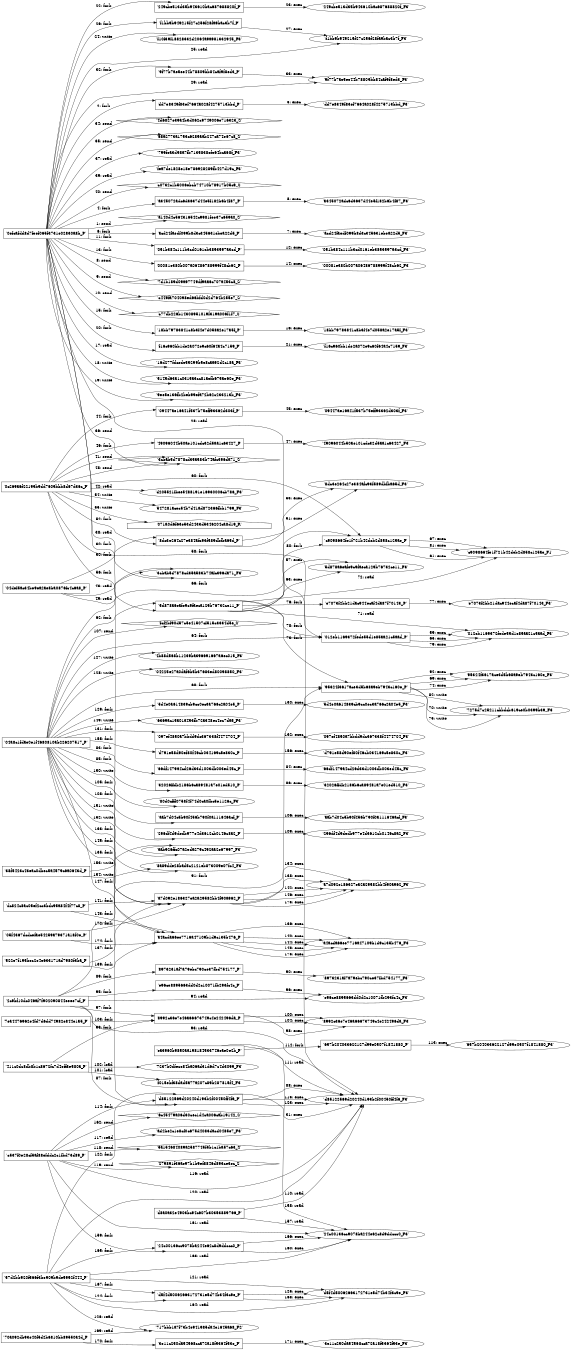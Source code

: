 digraph "D:\Learning\Paper\apt\基于CTI的攻击预警\Dataset\攻击图\ASGfromALLCTI\Operation “Armor Piercer” Targeted attacks in the Indian subcontinent using commercial RATs.dot" {
rankdir="LR"
size="9"
fixedsize="false"
splines="true"
nodesep=0.3
ranksep=0
fontsize=10
overlap="scalexy"
engine= "neato"
	"'a140d4c564316542c9981fee37c659a0_S'" [node_type=Socket shape=diamond]
	"'0efcafdd8d7feef065f3731e02830a8b_P'" [node_type=Process shape=box]
	"'0efcafdd8d7feef065f3731e02830a8b_P'" -> "'a140d4c564316542c9981fee37c659a0_S'" [label="1: send"]
	"'0efcafdd8d7feef065f3731e02830a8b_P'" [node_type=Process shape=box]
	"'dd7e8349f83ef7664a028f4275713bbd_P'" [node_type=Process shape=box]
	"'0efcafdd8d7feef065f3731e02830a8b_P'" -> "'dd7e8349f83ef7664a028f4275713bbd_P'" [label="2: fork"]
	"'dd7e8349f83ef7664a028f4275713bbd_P'" [node_type=Process shape=box]
	"'dd7e8349f83ef7664a028f4275713bbd_F3'" [node_type=File shape=ellipse]
	"'dd7e8349f83ef7664a028f4275713bbd_P'" -> "'dd7e8349f83ef7664a028f4275713bbd_F3'" [label="3: exec"]
	"'0efcafdd8d7feef065f3731e02830a8b_P'" [node_type=Process shape=box]
	"'a345072adc6d3637d44e5f182b6b4f87_P'" [node_type=Process shape=box]
	"'0efcafdd8d7feef065f3731e02830a8b_P'" -> "'a345072adc6d3637d44e5f182b6b4f87_P'" [label="4: fork"]
	"'a345072adc6d3637d44e5f182b6b4f87_P'" [node_type=Process shape=box]
	"'a345072adc6d3637d44e5f182b6b4f87_F3'" [node_type=File shape=ellipse]
	"'a345072adc6d3637d44e5f182b6b4f87_P'" -> "'a345072adc6d3637d44e5f182b6b4f87_F3'" [label="5: exec"]
	"'0efcafdd8d7feef065f3731e02830a8b_P'" [node_type=Process shape=box]
	"'acd24faedf099b8d3c345631ebea22d5_P'" [node_type=Process shape=box]
	"'0efcafdd8d7feef065f3731e02830a8b_P'" -> "'acd24faedf099b8d3c345631ebea22d5_P'" [label="6: fork"]
	"'acd24faedf099b8d3c345631ebea22d5_P'" [node_type=Process shape=box]
	"'acd24faedf099b8d3c345631ebea22d5_F3'" [node_type=File shape=ellipse]
	"'acd24faedf099b8d3c345631ebea22d5_P'" -> "'acd24faedf099b8d3c345631ebea22d5_F3'" [label="7: exec"]
	"'7d1b189d09a97749df9aa6c707a453c8_S'" [node_type=Socket shape=diamond]
	"'0efcafdd8d7feef065f3731e02830a8b_P'" [node_type=Process shape=box]
	"'0efcafdd8d7feef065f3731e02830a8b_P'" -> "'7d1b189d09a97749df9aa6c707a453c8_S'" [label="8: send"]
	"'c449fa704098ed66bfd0d2d764b255e7_S'" [node_type=Socket shape=diamond]
	"'0efcafdd8d7feef065f3731e02830a8b_P'" [node_type=Process shape=box]
	"'0efcafdd8d7feef065f3731e02830a8b_P'" -> "'c449fa704098ed66bfd0d2d764b255e7_S'" [label="9: send"]
	"'c77db226b14308951019f319a006f1f7_S'" [node_type=Socket shape=diamond]
	"'0efcafdd8d7feef065f3731e02830a8b_P'" [node_type=Process shape=box]
	"'0efcafdd8d7feef065f3731e02830a8b_P'" -> "'c77db226b14308951019f319a006f1f7_S'" [label="10: send"]
	"'0efcafdd8d7feef065f3731e02830a8b_P'" [node_type=Process shape=box]
	"'051b384c111b3cd0161eb3853597a3cd_P'" [node_type=Process shape=box]
	"'0efcafdd8d7feef065f3731e02830a8b_P'" -> "'051b384c111b3cd0161eb3853597a3cd_P'" [label="11: fork"]
	"'051b384c111b3cd0161eb3853597a3cd_P'" [node_type=Process shape=box]
	"'051b384c111b3cd0161eb3853597a3cd_F3'" [node_type=File shape=ellipse]
	"'051b384c111b3cd0161eb3853597a3cd_P'" -> "'051b384c111b3cd0161eb3853597a3cd_F3'" [label="12: exec"]
	"'0efcafdd8d7feef065f3731e02830a8b_P'" [node_type=Process shape=box]
	"'00081e380b007a06486788999f48cb62_P'" [node_type=Process shape=box]
	"'0efcafdd8d7feef065f3731e02830a8b_P'" -> "'00081e380b007a06486788999f48cb62_P'" [label="13: fork"]
	"'00081e380b007a06486788999f48cb62_P'" [node_type=Process shape=box]
	"'00081e380b007a06486788999f48cb62_F3'" [node_type=File shape=ellipse]
	"'00081e380b007a06486788999f48cb62_P'" -> "'00081e380b007a06486788999f48cb62_F3'" [label="14: exec"]
	"'0efcafdd8d7feef065f3731e02830a8b_P'" [node_type=Process shape=box]
	"'18bb79783841c8b3f4e7d058a2e17a5f_P'" [node_type=Process shape=box]
	"'0efcafdd8d7feef065f3731e02830a8b_P'" -> "'18bb79783841c8b3f4e7d058a2e17a5f_P'" [label="15: fork"]
	"'18bb79783841c8b3f4e7d058a2e17a5f_P'" [node_type=Process shape=box]
	"'18bb79783841c8b3f4e7d058a2e17a5f_F3'" [node_type=File shape=ellipse]
	"'18bb79783841c8b3f4e7d058a2e17a5f_P'" -> "'18bb79783841c8b3f4e7d058a2e17a5f_F3'" [label="16: exec"]
	"'16d277fdcede55299b5e8caa92d2c18a_F3'" [node_type=file shape=ellipse]
	"'0efcafdd8d7feef065f3731e02830a8b_P'" [node_type=Process shape=box]
	"'0efcafdd8d7feef065f3731e02830a8b_P'" -> "'16d277fdcede55299b5e8caa92d2c18a_F3'" [label="17: read"]
	"'5145d63a1c0315a3cc81aefb675ae60e_F3'" [node_type=file shape=ellipse]
	"'0efcafdd8d7feef065f3731e02830a8b_P'" [node_type=Process shape=box]
	"'0efcafdd8d7feef065f3731e02830a8b_P'" -> "'5145d63a1c0315a3cc81aefb675ae60e_F3'" [label="18: write"]
	"'9ee5e136fb2beb99efa72b62c233213b_F3'" [node_type=file shape=ellipse]
	"'0efcafdd8d7feef065f3731e02830a8b_P'" [node_type=Process shape=box]
	"'0efcafdd8d7feef065f3731e02830a8b_P'" -> "'9ee5e136fb2beb99efa72b62c233213b_F3'" [label="19: write"]
	"'0efcafdd8d7feef065f3731e02830a8b_P'" [node_type=Process shape=box]
	"'f16c960bb1de2a072e9c60f64a4c7159_P'" [node_type=Process shape=box]
	"'0efcafdd8d7feef065f3731e02830a8b_P'" -> "'f16c960bb1de2a072e9c60f64a4c7159_P'" [label="20: fork"]
	"'f16c960bb1de2a072e9c60f64a4c7159_P'" [node_type=Process shape=box]
	"'f16c960bb1de2a072e9c60f64a4c7159_F3'" [node_type=File shape=ellipse]
	"'f16c960bb1de2a072e9c60f64a4c7159_P'" -> "'f16c960bb1de2a072e9c60f64a4c7159_F3'" [label="21: exec"]
	"'0efcafdd8d7feef065f3731e02830a8b_P'" [node_type=Process shape=box]
	"'249cbe513d35b943610bac687688820f_P'" [node_type=Process shape=box]
	"'0efcafdd8d7feef065f3731e02830a8b_P'" -> "'249cbe513d35b943610bac687688820f_P'" [label="22: fork"]
	"'249cbe513d35b943610bac687688820f_P'" [node_type=Process shape=box]
	"'249cbe513d35b943610bac687688820f_F3'" [node_type=File shape=ellipse]
	"'249cbe513d35b943610bac687688820f_P'" -> "'249cbe513d35b943610bac687688820f_F3'" [label="23: exec"]
	"'f10f39f18828332d2064a9a981332945_F3'" [node_type=file shape=ellipse]
	"'0efcafdd8d7feef065f3731e02830a8b_P'" [node_type=Process shape=box]
	"'0efcafdd8d7feef065f3731e02830a8b_P'" -> "'f10f39f18828332d2064a9a981332945_F3'" [label="24: write"]
	"'f1bb9b949215f27c256f28fa9bac3b7f_F3'" [node_type=file shape=ellipse]
	"'0efcafdd8d7feef065f3731e02830a8b_P'" [node_type=Process shape=box]
	"'0efcafdd8d7feef065f3731e02830a8b_P'" -> "'f1bb9b949215f27c256f28fa9bac3b7f_F3'" [label="25: read"]
	"'0efcafdd8d7feef065f3731e02830a8b_P'" [node_type=Process shape=box]
	"'f1bb9b949215f27c256f28fa9bac3b7f_P'" [node_type=Process shape=box]
	"'0efcafdd8d7feef065f3731e02830a8b_P'" -> "'f1bb9b949215f27c256f28fa9bac3b7f_P'" [label="26: fork"]
	"'f1bb9b949215f27c256f28fa9bac3b7f_P'" [node_type=Process shape=box]
	"'f1bb9b949215f27c256f28fa9bac3b7f_F3'" [node_type=File shape=ellipse]
	"'f1bb9b949215f27c256f28fa9bac3b7f_P'" -> "'f1bb9b949215f27c256f28fa9bac3b7f_F3'" [label="27: exec"]
	"'d85122569d20240d193b2f00450ff4f6_F3'" [node_type=file shape=ellipse]
	"'0efcafdd8d7feef065f3731e02830a8b_P'" [node_type=Process shape=box]
	"'0efcafdd8d7feef065f3731e02830a8b_P'" -> "'d85122569d20240d193b2f00450ff4f6_F3'" [label="28: read"]
	"'9f77b7ae5ee44b78809bb84caf9f8ed3_F3'" [node_type=file shape=ellipse]
	"'0efcafdd8d7feef065f3731e02830a8b_P'" [node_type=Process shape=box]
	"'0efcafdd8d7feef065f3731e02830a8b_P'" -> "'9f77b7ae5ee44b78809bb84caf9f8ed3_F3'" [label="29: read"]
	"'0efcafdd8d7feef065f3731e02830a8b_P'" [node_type=Process shape=box]
	"'d85122569d20240d193b2f00450ff4f6_P'" [node_type=Process shape=box]
	"'0efcafdd8d7feef065f3731e02830a8b_P'" -> "'d85122569d20240d193b2f00450ff4f6_P'" [label="30: fork"]
	"'d85122569d20240d193b2f00450ff4f6_P'" [node_type=Process shape=box]
	"'d85122569d20240d193b2f00450ff4f6_F3'" [node_type=File shape=ellipse]
	"'d85122569d20240d193b2f00450ff4f6_P'" -> "'d85122569d20240d193b2f00450ff4f6_F3'" [label="31: exec"]
	"'0efcafdd8d7feef065f3731e02830a8b_P'" [node_type=Process shape=box]
	"'9f77b7ae5ee44b78809bb84caf9f8ed3_P'" [node_type=Process shape=box]
	"'0efcafdd8d7feef065f3731e02830a8b_P'" -> "'9f77b7ae5ee44b78809bb84caf9f8ed3_P'" [label="32: fork"]
	"'9f77b7ae5ee44b78809bb84caf9f8ed3_P'" [node_type=Process shape=box]
	"'9f77b7ae5ee44b78809bb84caf9f8ed3_F3'" [node_type=File shape=ellipse]
	"'9f77b7ae5ee44b78809bb84caf9f8ed3_P'" -> "'9f77b7ae5ee44b78809bb84caf9f8ed3_F3'" [label="33: exec"]
	"'4d6827e39a4b3d062c9749006e716323_S'" [node_type=Socket shape=diamond]
	"'0efcafdd8d7feef065f3731e02830a8b_P'" [node_type=Process shape=box]
	"'0efcafdd8d7feef065f3731e02830a8b_P'" -> "'4d6827e39a4b3d062c9749006e716323_S'" [label="34: send"]
	"'68a2773a1753c6285aab247ca74e67c8_S'" [node_type=Socket shape=diamond]
	"'0efcafdd8d7feef065f3731e02830a8b_P'" [node_type=Process shape=box]
	"'0efcafdd8d7feef065f3731e02830a8b_P'" -> "'68a2773a1753c6285aab247ca74e67c8_S'" [label="35: send"]
	"'3cbab5d7878cd35a583b74afc396da71_S'" [node_type=Socket shape=diamond]
	"'0efcafdd8d7feef065f3731e02830a8b_P'" [node_type=Process shape=box]
	"'0efcafdd8d7feef065f3731e02830a8b_P'" -> "'3cbab5d7878cd35a583b74afc396da71_S'" [label="36: send"]
	"'799fea3d98a7fb7135838efe64bca68f_F3'" [node_type=file shape=ellipse]
	"'0efcafdd8d7feef065f3731e02830a8b_P'" [node_type=Process shape=box]
	"'0efcafdd8d7feef065f3731e02830a8b_P'" -> "'799fea3d98a7fb7135838efe64bca68f_F3'" [label="37: read"]
	"'3cbab5d7878cd35a583b74afc396da71_F3'" [node_type=file shape=ellipse]
	"'0efcafdd8d7feef065f3731e02830a8b_P'" [node_type=Process shape=box]
	"'0efcafdd8d7feef065f3731e02830a8b_P'" -> "'3cbab5d7878cd35a583b74afc396da71_F3'" [label="38: read"]
	"'fea7de1828e18e786928289fb427d19c_F3'" [node_type=file shape=ellipse]
	"'0efcafdd8d7feef065f3731e02830a8b_P'" [node_type=Process shape=box]
	"'0efcafdd8d7feef065f3731e02830a8b_P'" -> "'fea7de1828e18e786928289fb427d19c_F3'" [label="39: read"]
	"'c0732c1b5006ebcb74710b78917b05c9_S'" [node_type=Socket shape=diamond]
	"'0efcafdd8d7feef065f3731e02830a8b_P'" [node_type=Process shape=box]
	"'0efcafdd8d7feef065f3731e02830a8b_P'" -> "'c0732c1b5006ebcb74710b78917b05c9_S'" [label="40: send"]
	"'3cbab5d7878cd35a583b74afc396da71_S'" [node_type=Socket shape=diamond]
	"'0c269a6f22199b9dd7609bbb8d67d36c_P'" [node_type=Process shape=box]
	"'0c269a6f22199b9dd7609bbb8d67d36c_P'" -> "'3cbab5d7878cd35a583b74afc396da71_S'" [label="41: send"]
	"'d205521fbee5488191e16930006cb786_F3'" [node_type=file shape=ellipse]
	"'0c269a6f22199b9dd7609bbb8d67d36c_P'" [node_type=Process shape=box]
	"'0c269a6f22199b9dd7609bbb8d67d36c_P'" -> "'d205521fbee5488191e16930006cb786_F3'" [label="42: read"]
	"'3cbab5d7878cd35a583b74afc396da71_F3'" [node_type=file shape=ellipse]
	"'04def5ac34be9ea2ae8ba0876fc4c6a8_P'" [node_type=Process shape=box]
	"'04def5ac34be9ea2ae8ba0876fc4c6a8_P'" -> "'3cbab5d7878cd35a583b74afc396da71_F3'" [label="43: read"]
	"'0c269a6f22199b9dd7609bbb8d67d36c_P'" [node_type=Process shape=box]
	"'09447ae16a41f537b75eff93362d303f_P'" [node_type=Process shape=box]
	"'0c269a6f22199b9dd7609bbb8d67d36c_P'" -> "'09447ae16a41f537b75eff93362d303f_P'" [label="44: fork"]
	"'09447ae16a41f537b75eff93362d303f_P'" [node_type=Process shape=box]
	"'09447ae16a41f537b75eff93362d303f_F3'" [node_type=File shape=ellipse]
	"'09447ae16a41f537b75eff93362d303f_P'" -> "'09447ae16a41f537b75eff93362d303f_F3'" [label="45: exec"]
	"'0c269a6f22199b9dd7609bbb8d67d36c_P'" [node_type=Process shape=box]
	"'49096044b50ae101cdc32d5aa1c63427_P'" [node_type=Process shape=box]
	"'0c269a6f22199b9dd7609bbb8d67d36c_P'" -> "'49096044b50ae101cdc32d5aa1c63427_P'" [label="46: fork"]
	"'49096044b50ae101cdc32d5aa1c63427_P'" [node_type=Process shape=box]
	"'49096044b50ae101cdc32d5aa1c63427_F3'" [node_type=File shape=ellipse]
	"'49096044b50ae101cdc32d5aa1c63427_P'" -> "'49096044b50ae101cdc32d5aa1c63427_F3'" [label="47: exec"]
	"'3cbab5d7878cd35a583b74afc396da71_S'" [node_type=Socket shape=diamond]
	"'0c269a6f22199b9dd7609bbb8d67d36c_P'" [node_type=Process shape=box]
	"'0c269a6f22199b9dd7609bbb8d67d36c_P'" -> "'3cbab5d7878cd35a583b74afc396da71_S'" [label="48: send"]
	"'3cbab5d7878cd35a583b74afc396da71_F3'" [node_type=file shape=ellipse]
	"'04def5ac34be9ea2ae8ba0876fc4c6a8_P'" [node_type=Process shape=box]
	"'04def5ac34be9ea2ae8ba0876fc4c6a8_P'" -> "'3cbab5d7878cd35a583b74afc396da71_F3'" [label="49: read"]
	"'04def5ac34be9ea2ae8ba0876fc4c6a8_P'" [node_type=Process shape=box]
	"'8dc3e264c27e384afc93f589dbfba65d_P'" [node_type=Process shape=box]
	"'04def5ac34be9ea2ae8ba0876fc4c6a8_P'" -> "'8dc3e264c27e384afc93f589dbfba65d_P'" [label="50: fork"]
	"'8dc3e264c27e384afc93f589dbfba65d_P'" [node_type=Process shape=box]
	"'8dc3e264c27e384afc93f589dbfba65d_F3'" [node_type=File shape=ellipse]
	"'8dc3e264c27e384afc93f589dbfba65d_P'" -> "'8dc3e264c27e384afc93f589dbfba65d_F3'" [label="51: exec"]
	"'0c269a6f22199b9dd7609bbb8d67d36c_P'" [node_type=Process shape=box]
	"'8dc3e264c27e384afc93f589dbfba65d_P'" [node_type=Process shape=box]
	"'0c269a6f22199b9dd7609bbb8d67d36c_P'" -> "'8dc3e264c27e384afc93f589dbfba65d_P'" [label="52: fork"]
	"'8dc3e264c27e384afc93f589dbfba65d_P'" [node_type=Process shape=box]
	"'8dc3e264c27e384afc93f589dbfba65d_F3'" [node_type=File shape=ellipse]
	"'8dc3e264c27e384afc93f589dbfba65d_P'" -> "'8dc3e264c27e384afc93f589dbfba65d_F3'" [label="53: exec"]
	"'547281acec54b7d41ad872366fbb1799_F3'" [node_type=file shape=ellipse]
	"'0c269a6f22199b9dd7609bbb8d67d36c_P'" [node_type=Process shape=box]
	"'0c269a6f22199b9dd7609bbb8d67d36c_P'" -> "'547281acec54b7d41ad872366fbb1799_F3'" [label="54: write"]
	"'071a0d6f63e53d2433d5346204ca8d19_R'" [node_type=registry shape=house]
	"'0c269a6f22199b9dd7609bbb8d67d36c_P'" [node_type=Process shape=box]
	"'0c269a6f22199b9dd7609bbb8d67d36c_P'" -> "'071a0d6f63e53d2433d5346204ca8d19_R'" [label="55: write"]
	"'0c269a6f22199b9dd7609bbb8d67d36c_P'" [node_type=Process shape=box]
	"'5d878a6eafe9c9faeca129b76732ce11_P'" [node_type=Process shape=box]
	"'0c269a6f22199b9dd7609bbb8d67d36c_P'" -> "'5d878a6eafe9c9faeca129b76732ce11_P'" [label="56: fork"]
	"'5d878a6eafe9c9faeca129b76732ce11_P'" [node_type=Process shape=box]
	"'5d878a6eafe9c9faeca129b76732ce11_F3'" [node_type=File shape=ellipse]
	"'5d878a6eafe9c9faeca129b76732ce11_P'" -> "'5d878a6eafe9c9faeca129b76732ce11_F3'" [label="57: exec"]
	"'0c269a6f22199b9dd7609bbb8d67d36c_P'" [node_type=Process shape=box]
	"'012eb1169372fede55d1e85aa21c5aad_P'" [node_type=Process shape=box]
	"'0c269a6f22199b9dd7609bbb8d67d36c_P'" -> "'012eb1169372fede55d1e85aa21c5aad_P'" [label="58: fork"]
	"'012eb1169372fede55d1e85aa21c5aad_P'" [node_type=Process shape=box]
	"'012eb1169372fede55d1e85aa21c5aad_F3'" [node_type=File shape=ellipse]
	"'012eb1169372fede55d1e85aa21c5aad_P'" -> "'012eb1169372fede55d1e85aa21c5aad_F3'" [label="59: exec"]
	"'0c269a6f22199b9dd7609bbb8d67d36c_P'" [node_type=Process shape=box]
	"'c9098664fe1f721b42deb2d858c125ae_P'" [node_type=Process shape=box]
	"'0c269a6f22199b9dd7609bbb8d67d36c_P'" -> "'c9098664fe1f721b42deb2d858c125ae_P'" [label="60: fork"]
	"'c9098664fe1f721b42deb2d858c125ae_P'" [node_type=Process shape=box]
	"'c9098664fe1f721b42deb2d858c125ae_F1'" [node_type=File shape=ellipse]
	"'c9098664fe1f721b42deb2d858c125ae_P'" -> "'c9098664fe1f721b42deb2d858c125ae_F1'" [label="61: exec"]
	"'04a8c1fdae0e1f4680810ab226207517_P'" [node_type=Process shape=box]
	"'5d878a6eafe9c9faeca129b76732ce11_P'" [node_type=Process shape=box]
	"'04a8c1fdae0e1f4680810ab226207517_P'" -> "'5d878a6eafe9c9faeca129b76732ce11_P'" [label="62: fork"]
	"'5d878a6eafe9c9faeca129b76732ce11_P'" [node_type=Process shape=box]
	"'5d878a6eafe9c9faeca129b76732ce11_F3'" [node_type=File shape=ellipse]
	"'5d878a6eafe9c9faeca129b76732ce11_P'" -> "'5d878a6eafe9c9faeca129b76732ce11_F3'" [label="63: exec"]
	"'04a8c1fdae0e1f4680810ab226207517_P'" [node_type=Process shape=box]
	"'012eb1169372fede55d1e85aa21c5aad_P'" [node_type=Process shape=box]
	"'04a8c1fdae0e1f4680810ab226207517_P'" -> "'012eb1169372fede55d1e85aa21c5aad_P'" [label="64: fork"]
	"'012eb1169372fede55d1e85aa21c5aad_P'" [node_type=Process shape=box]
	"'012eb1169372fede55d1e85aa21c5aad_F3'" [node_type=File shape=ellipse]
	"'012eb1169372fede55d1e85aa21c5aad_P'" -> "'012eb1169372fede55d1e85aa21c5aad_F3'" [label="65: exec"]
	"'04a8c1fdae0e1f4680810ab226207517_P'" [node_type=Process shape=box]
	"'c9098664fe1f721b42deb2d858c125ae_P'" [node_type=Process shape=box]
	"'04a8c1fdae0e1f4680810ab226207517_P'" -> "'c9098664fe1f721b42deb2d858c125ae_P'" [label="66: fork"]
	"'c9098664fe1f721b42deb2d858c125ae_P'" [node_type=Process shape=box]
	"'c9098664fe1f721b42deb2d858c125ae_F1'" [node_type=File shape=ellipse]
	"'c9098664fe1f721b42deb2d858c125ae_P'" -> "'c9098664fe1f721b42deb2d858c125ae_F1'" [label="67: exec"]
	"'04a8c1fdae0e1f4680810ab226207517_P'" [node_type=Process shape=box]
	"'95324f3617ace3d5b68a9eb7943c160e_P'" [node_type=Process shape=box]
	"'04a8c1fdae0e1f4680810ab226207517_P'" -> "'95324f3617ace3d5b68a9eb7943c160e_P'" [label="68: fork"]
	"'95324f3617ace3d5b68a9eb7943c160e_P'" [node_type=Process shape=box]
	"'95324f3617ace3d5b68a9eb7943c160e_F3'" [node_type=File shape=ellipse]
	"'95324f3617ace3d5b68a9eb7943c160e_P'" -> "'95324f3617ace3d5b68a9eb7943c160e_F3'" [label="69: exec"]
	"'7275d7c25211cbbdcb619ce0b0399b39_F3'" [node_type=file shape=ellipse]
	"'95324f3617ace3d5b68a9eb7943c160e_P'" [node_type=Process shape=box]
	"'95324f3617ace3d5b68a9eb7943c160e_P'" -> "'7275d7c25211cbbdcb619ce0b0399b39_F3'" [label="70: write"]
	"'012eb1169372fede55d1e85aa21c5aad_F3'" [node_type=file shape=ellipse]
	"'5d878a6eafe9c9faeca129b76732ce11_P'" [node_type=Process shape=box]
	"'5d878a6eafe9c9faeca129b76732ce11_P'" -> "'012eb1169372fede55d1e85aa21c5aad_F3'" [label="71: read"]
	"'c9098664fe1f721b42deb2d858c125ae_F1'" [node_type=file shape=ellipse]
	"'5d878a6eafe9c9faeca129b76732ce11_P'" [node_type=Process shape=box]
	"'5d878a6eafe9c9faeca129b76732ce11_P'" -> "'c9098664fe1f721b42deb2d858c125ae_F1'" [label="72: read"]
	"'5d878a6eafe9c9faeca129b76732ce11_P'" [node_type=Process shape=box]
	"'95324f3617ace3d5b68a9eb7943c160e_P'" [node_type=Process shape=box]
	"'5d878a6eafe9c9faeca129b76732ce11_P'" -> "'95324f3617ace3d5b68a9eb7943c160e_P'" [label="73: fork"]
	"'95324f3617ace3d5b68a9eb7943c160e_P'" [node_type=Process shape=box]
	"'95324f3617ace3d5b68a9eb7943c160e_F3'" [node_type=File shape=ellipse]
	"'95324f3617ace3d5b68a9eb7943c160e_P'" -> "'95324f3617ace3d5b68a9eb7943c160e_F3'" [label="74: exec"]
	"'7275d7c25211cbbdcb619ce0b0399b39_F3'" [node_type=file shape=ellipse]
	"'95324f3617ace3d5b68a9eb7943c160e_P'" [node_type=Process shape=box]
	"'95324f3617ace3d5b68a9eb7943c160e_P'" -> "'7275d7c25211cbbdcb619ce0b0399b39_F3'" [label="75: write"]
	"'5d878a6eafe9c9faeca129b76732ce11_P'" [node_type=Process shape=box]
	"'e7073f2bb21dac944ecaf4da87f70143_P'" [node_type=Process shape=box]
	"'5d878a6eafe9c9faeca129b76732ce11_P'" -> "'e7073f2bb21dac944ecaf4da87f70143_P'" [label="76: fork"]
	"'e7073f2bb21dac944ecaf4da87f70143_P'" [node_type=Process shape=box]
	"'e7073f2bb21dac944ecaf4da87f70143_F3'" [node_type=File shape=ellipse]
	"'e7073f2bb21dac944ecaf4da87f70143_P'" -> "'e7073f2bb21dac944ecaf4da87f70143_F3'" [label="77: exec"]
	"'5d878a6eafe9c9faeca129b76732ce11_P'" [node_type=Process shape=box]
	"'012eb1169372fede55d1e85aa21c5aad_P'" [node_type=Process shape=box]
	"'5d878a6eafe9c9faeca129b76732ce11_P'" -> "'012eb1169372fede55d1e85aa21c5aad_P'" [label="78: fork"]
	"'012eb1169372fede55d1e85aa21c5aad_P'" [node_type=Process shape=box]
	"'012eb1169372fede55d1e85aa21c5aad_F3'" [node_type=File shape=ellipse]
	"'012eb1169372fede55d1e85aa21c5aad_P'" -> "'012eb1169372fede55d1e85aa21c5aad_F3'" [label="79: exec"]
	"'5d878a6eafe9c9faeca129b76732ce11_P'" [node_type=Process shape=box]
	"'c9098664fe1f721b42deb2d858c125ae_P'" [node_type=Process shape=box]
	"'5d878a6eafe9c9faeca129b76732ce11_P'" -> "'c9098664fe1f721b42deb2d858c125ae_P'" [label="80: fork"]
	"'c9098664fe1f721b42deb2d858c125ae_P'" [node_type=Process shape=box]
	"'c9098664fe1f721b42deb2d858c125ae_F1'" [node_type=File shape=ellipse]
	"'c9098664fe1f721b42deb2d858c125ae_P'" -> "'c9098664fe1f721b42deb2d858c125ae_F1'" [label="81: exec"]
	"'7275d7c25211cbbdcb619ce0b0399b39_F3'" [node_type=file shape=ellipse]
	"'95324f3617ace3d5b68a9eb7943c160e_P'" [node_type=Process shape=box]
	"'95324f3617ace3d5b68a9eb7943c160e_P'" -> "'7275d7c25211cbbdcb619ce0b0399b39_F3'" [label="82: write"]
	"'04a8c1fdae0e1f4680810ab226207517_P'" [node_type=Process shape=box]
	"'66df1479a4cd26d33d1003db003ed45c_P'" [node_type=Process shape=box]
	"'04a8c1fdae0e1f4680810ab226207517_P'" -> "'66df1479a4cd26d33d1003db003ed45c_P'" [label="83: fork"]
	"'66df1479a4cd26d33d1003db003ed45c_P'" [node_type=Process shape=box]
	"'66df1479a4cd26d33d1003db003ed45c_F3'" [node_type=File shape=ellipse]
	"'66df1479a4cd26d33d1003db003ed45c_P'" -> "'66df1479a4cd26d33d1003db003ed45c_F3'" [label="84: exec"]
	"'04a8c1fdae0e1f4680810ab226207517_P'" [node_type=Process shape=box]
	"'32026ffdb2186b6ca89481a7e01ed510_P'" [node_type=Process shape=box]
	"'04a8c1fdae0e1f4680810ab226207517_P'" -> "'32026ffdb2186b6ca89481a7e01ed510_P'" [label="85: fork"]
	"'32026ffdb2186b6ca89481a7e01ed510_P'" [node_type=Process shape=box]
	"'32026ffdb2186b6ca89481a7e01ed510_F3'" [node_type=File shape=ellipse]
	"'32026ffdb2186b6ca89481a7e01ed510_P'" -> "'32026ffdb2186b6ca89481a7e01ed510_F3'" [label="86: exec"]
	"'2c9bf10dc046af7f902090844eeee7cf_P'" [node_type=Process shape=box]
	"'d85122569d20240d193b2f00450ff4f6_P'" [node_type=Process shape=box]
	"'2c9bf10dc046af7f902090844eeee7cf_P'" -> "'d85122569d20240d193b2f00450ff4f6_P'" [label="87: fork"]
	"'d85122569d20240d193b2f00450ff4f6_P'" [node_type=Process shape=box]
	"'d85122569d20240d193b2f00450ff4f6_F3'" [node_type=File shape=ellipse]
	"'d85122569d20240d193b2f00450ff4f6_P'" -> "'d85122569d20240d193b2f00450ff4f6_F3'" [label="88: exec"]
	"'2c9bf10dc046af7f902090844eeee7cf_P'" [node_type=Process shape=box]
	"'8973231af7a79ebc790ce37fbd754177_P'" [node_type=Process shape=box]
	"'2c9bf10dc046af7f902090844eeee7cf_P'" -> "'8973231af7a79ebc790ce37fbd754177_P'" [label="89: fork"]
	"'8973231af7a79ebc790ce37fbd754177_P'" [node_type=Process shape=box]
	"'8973231af7a79ebc790ce37fbd754177_F3'" [node_type=File shape=ellipse]
	"'8973231af7a79ebc790ce37fbd754177_P'" -> "'8973231af7a79ebc790ce37fbd754177_F3'" [label="90: exec"]
	"'2c9bf10dc046af7f902090844eeee7cf_P'" [node_type=Process shape=box]
	"'95324f3617ace3d5b68a9eb7943c160e_P'" [node_type=Process shape=box]
	"'2c9bf10dc046af7f902090844eeee7cf_P'" -> "'95324f3617ace3d5b68a9eb7943c160e_P'" [label="91: fork"]
	"'95324f3617ace3d5b68a9eb7943c160e_P'" [node_type=Process shape=box]
	"'95324f3617ace3d5b68a9eb7943c160e_F3'" [node_type=File shape=ellipse]
	"'95324f3617ace3d5b68a9eb7943c160e_P'" -> "'95324f3617ace3d5b68a9eb7943c160e_F3'" [label="92: exec"]
	"'d85122569d20240d193b2f00450ff4f6_F3'" [node_type=file shape=ellipse]
	"'2c9bf10dc046af7f902090844eeee7cf_P'" [node_type=Process shape=box]
	"'2c9bf10dc046af7f902090844eeee7cf_P'" -> "'d85122569d20240d193b2f00450ff4f6_F3'" [label="93: read"]
	"'e96ce8895663dd0d2c10071fb293fc4c_F3'" [node_type=file shape=ellipse]
	"'2c9bf10dc046af7f902090844eeee7cf_P'" [node_type=Process shape=box]
	"'2c9bf10dc046af7f902090844eeee7cf_P'" -> "'e96ce8895663dd0d2c10071fb293fc4c_F3'" [label="94: read"]
	"'2c9bf10dc046af7f902090844eeee7cf_P'" [node_type=Process shape=box]
	"'e96ce8895663dd0d2c10071fb293fc4c_P'" [node_type=Process shape=box]
	"'2c9bf10dc046af7f902090844eeee7cf_P'" -> "'e96ce8895663dd0d2c10071fb293fc4c_P'" [label="95: fork"]
	"'e96ce8895663dd0d2c10071fb293fc4c_P'" [node_type=Process shape=box]
	"'e96ce8895663dd0d2c10071fb293fc4c_F3'" [node_type=File shape=ellipse]
	"'e96ce8895663dd0d2c10071fb293fc4c_P'" -> "'e96ce8895663dd0d2c10071fb293fc4c_F3'" [label="96: exec"]
	"'2c9bf10dc046af7f902090844eeee7cf_P'" [node_type=Process shape=box]
	"'8992c36e7e46a66673749c4e242496da_P'" [node_type=Process shape=box]
	"'2c9bf10dc046af7f902090844eeee7cf_P'" -> "'8992c36e7e46a66673749c4e242496da_P'" [label="97: fork"]
	"'8992c36e7e46a66673749c4e242496da_P'" [node_type=Process shape=box]
	"'8992c36e7e46a66673749c4e242496da_F3'" [node_type=File shape=ellipse]
	"'8992c36e7e46a66673749c4e242496da_P'" -> "'8992c36e7e46a66673749c4e242496da_F3'" [label="98: exec"]
	"'411c0dc8db8b1c8672fc7d4eff8e580a_P'" [node_type=Process shape=box]
	"'8992c36e7e46a66673749c4e242496da_P'" [node_type=Process shape=box]
	"'411c0dc8db8b1c8672fc7d4eff8e580a_P'" -> "'8992c36e7e46a66673749c4e242496da_P'" [label="99: fork"]
	"'8992c36e7e46a66673749c4e242496da_P'" [node_type=Process shape=box]
	"'8992c36e7e46a66673749c4e242496da_F3'" [node_type=File shape=ellipse]
	"'8992c36e7e46a66673749c4e242496da_P'" -> "'8992c36e7e46a66673749c4e242496da_F3'" [label="100: exec"]
	"'f015ebf38dad5a77a207c89b287815f4_F3'" [node_type=file shape=ellipse]
	"'411c0dc8db8b1c8672fc7d4eff8e580a_P'" [node_type=Process shape=box]
	"'411c0dc8db8b1c8672fc7d4eff8e580a_P'" -> "'f015ebf38dad5a77a207c89b287815f4_F3'" [label="101: load"]
	"'7237b0dfece84ba06ad31d6d7c4d3099_F3'" [node_type=file shape=ellipse]
	"'411c0dc8db8b1c8672fc7d4eff8e580a_P'" [node_type=Process shape=box]
	"'411c0dc8db8b1c8672fc7d4eff8e580a_P'" -> "'7237b0dfece84ba06ad31d6d7c4d3099_F3'" [label="102: load"]
	"'7ea4476962e4fd7d6dd74982e844e1a5_P'" [node_type=Process shape=box]
	"'8992c36e7e46a66673749c4e242496da_P'" [node_type=Process shape=box]
	"'7ea4476962e4fd7d6dd74982e844e1a5_P'" -> "'8992c36e7e46a66673749c4e242496da_P'" [label="103: fork"]
	"'8992c36e7e46a66673749c4e242496da_P'" [node_type=Process shape=box]
	"'8992c36e7e46a66673749c4e242496da_F3'" [node_type=File shape=ellipse]
	"'8992c36e7e46a66673749c4e242496da_P'" -> "'8992c36e7e46a66673749c4e242496da_F3'" [label="104: exec"]
	"'04a8c1fdae0e1f4680810ab226207517_P'" [node_type=Process shape=box]
	"'aab7d04c5b90f456b790f0a111646acf_P'" [node_type=Process shape=box]
	"'04a8c1fdae0e1f4680810ab226207517_P'" -> "'aab7d04c5b90f456b790f0a111646acf_P'" [label="105: fork"]
	"'aab7d04c5b90f456b790f0a111646acf_P'" [node_type=Process shape=box]
	"'aab7d04c5b90f456b790f0a111646acf_F3'" [node_type=File shape=ellipse]
	"'aab7d04c5b90f456b790f0a111646acf_P'" -> "'aab7d04c5b90f456b790f0a111646acf_F3'" [label="106: exec"]
	"'fcf2bf90d57c5e41507cf515c3334d5e_S'" [node_type=Socket shape=diamond]
	"'04a8c1fdae0e1f4680810ab226207517_P'" [node_type=Process shape=box]
	"'04a8c1fdae0e1f4680810ab226207517_P'" -> "'fcf2bf90d57c5e41507cf515c3334d5e_S'" [label="107: send"]
	"'04a8c1fdae0e1f4680810ab226207517_P'" [node_type=Process shape=box]
	"'296df4d9dedb977e4d3612cb0146c8a2_P'" [node_type=Process shape=box]
	"'04a8c1fdae0e1f4680810ab226207517_P'" -> "'296df4d9dedb977e4d3612cb0146c8a2_P'" [label="108: fork"]
	"'296df4d9dedb977e4d3612cb0146c8a2_P'" [node_type=Process shape=box]
	"'296df4d9dedb977e4d3612cb0146c8a2_F3'" [node_type=File shape=ellipse]
	"'296df4d9dedb977e4d3612cb0146c8a2_P'" -> "'296df4d9dedb977e4d3612cb0146c8a2_F3'" [label="109: exec"]
	"'d85122569d20240d193b2f00450ff4f6_F3'" [node_type=file shape=ellipse]
	"'d8a0a32e4903bc94c607b30353889766_P'" [node_type=Process shape=box]
	"'d8a0a32e4903bc94c607b30353889766_P'" -> "'d85122569d20240d193b2f00450ff4f6_F3'" [label="110: read"]
	"'d85122569d20240d193b2f00450ff4f6_F3'" [node_type=file shape=ellipse]
	"'ea3960b9850aa198184533746eae0e2b_P'" [node_type=Process shape=box]
	"'ea3960b9850aa198184533746eae0e2b_P'" -> "'d85122569d20240d193b2f00450ff4f6_F3'" [label="111: read"]
	"'ea3960b9850aa198184533746eae0e2b_P'" [node_type=Process shape=box]
	"'657b204033622127d99e0507f1841880_P'" [node_type=Process shape=box]
	"'ea3960b9850aa198184533746eae0e2b_P'" -> "'657b204033622127d99e0507f1841880_P'" [label="112: fork"]
	"'657b204033622127d99e0507f1841880_P'" [node_type=Process shape=box]
	"'657b204033622127d99e0507f1841880_F3'" [node_type=File shape=ellipse]
	"'657b204033622127d99e0507f1841880_P'" -> "'657b204033622127d99e0507f1841880_F3'" [label="113: exec"]
	"'c537f0e28cf5af88efddc2c1fbd73d89_P'" [node_type=Process shape=box]
	"'d85122569d20240d193b2f00450ff4f6_P'" [node_type=Process shape=box]
	"'c537f0e28cf5af88efddc2c1fbd73d89_P'" -> "'d85122569d20240d193b2f00450ff4f6_P'" [label="114: fork"]
	"'d85122569d20240d193b2f00450ff4f6_P'" [node_type=Process shape=box]
	"'d85122569d20240d193b2f00450ff4f6_F3'" [node_type=File shape=ellipse]
	"'d85122569d20240d193b2f00450ff4f6_P'" -> "'d85122569d20240d193b2f00450ff4f6_F3'" [label="115: exec"]
	"'d85122569d20240d193b2f00450ff4f6_F3'" [node_type=file shape=ellipse]
	"'c537f0e28cf5af88efddc2c1fbd73d89_P'" [node_type=Process shape=box]
	"'c537f0e28cf5af88efddc2c1fbd73d89_P'" -> "'d85122569d20240d193b2f00450ff4f6_F3'" [label="116: read"]
	"'ad2be2c1e8cf0c675d4083dacd0485e7_F3'" [node_type=file shape=ellipse]
	"'c537f0e28cf5af88efddc2c1fbd73d89_P'" [node_type=Process shape=box]
	"'c537f0e28cf5af88efddc2c1fbd73d89_P'" -> "'ad2be2c1e8cf0c675d4083dacd0485e7_F3'" [label="117: read"]
	"'5a154684089a2587745f5b1c1ba57c63_S'" [node_type=Socket shape=diamond]
	"'c537f0e28cf5af88efddc2c1fbd73d89_P'" [node_type=Process shape=box]
	"'c537f0e28cf5af88efddc2c1fbd73d89_P'" -> "'5a154684089a2587745f5b1c1ba57c63_S'" [label="118: send"]
	"'279891f36ae97b1b9ef8846d893ce3ec_S'" [node_type=Socket shape=diamond]
	"'c537f0e28cf5af88efddc2c1fbd73d89_P'" [node_type=Process shape=box]
	"'c537f0e28cf5af88efddc2c1fbd73d89_P'" -> "'279891f36ae97b1b9ef8846d893ce3ec_S'" [label="119: send"]
	"'d85122569d20240d193b2f00450ff4f6_F3'" [node_type=file shape=ellipse]
	"'57d2bb920f566f3be909b9de5952f444_P'" [node_type=Process shape=box]
	"'57d2bb920f566f3be909b9de5952f444_P'" -> "'d85122569d20240d193b2f00450ff4f6_F3'" [label="120: read"]
	"'d5f4d50062663172731e5d74b34f3c9e_F3'" [node_type=file shape=ellipse]
	"'57d2bb920f566f3be909b9de5952f444_P'" [node_type=Process shape=box]
	"'57d2bb920f566f3be909b9de5952f444_P'" -> "'d5f4d50062663172731e5d74b34f3c9e_F3'" [label="121: read"]
	"'57d2bb920f566f3be909b9de5952f444_P'" [node_type=Process shape=box]
	"'d85122569d20240d193b2f00450ff4f6_P'" [node_type=Process shape=box]
	"'57d2bb920f566f3be909b9de5952f444_P'" -> "'d85122569d20240d193b2f00450ff4f6_P'" [label="122: fork"]
	"'d85122569d20240d193b2f00450ff4f6_P'" [node_type=Process shape=box]
	"'d85122569d20240d193b2f00450ff4f6_F3'" [node_type=File shape=ellipse]
	"'d85122569d20240d193b2f00450ff4f6_P'" -> "'d85122569d20240d193b2f00450ff4f6_F3'" [label="123: exec"]
	"'57d2bb920f566f3be909b9de5952f444_P'" [node_type=Process shape=box]
	"'d5f4d50062663172731e5d74b34f3c9e_P'" [node_type=Process shape=box]
	"'57d2bb920f566f3be909b9de5952f444_P'" -> "'d5f4d50062663172731e5d74b34f3c9e_P'" [label="124: fork"]
	"'d5f4d50062663172731e5d74b34f3c9e_P'" [node_type=Process shape=box]
	"'d5f4d50062663172731e5d74b34f3c9e_F3'" [node_type=File shape=ellipse]
	"'d5f4d50062663172731e5d74b34f3c9e_P'" -> "'d5f4d50062663172731e5d74b34f3c9e_F3'" [label="125: exec"]
	"'717bbb1a7f73b4e941985da4e1645a68_F2'" [node_type=file shape=ellipse]
	"'57d2bb920f566f3be909b9de5952f444_P'" [node_type=Process shape=box]
	"'57d2bb920f566f3be909b9de5952f444_P'" -> "'717bbb1a7f73b4e941985da4e1645a68_F2'" [label="126: read"]
	"'4b88d568b11239ba396691667a6ec015_F3'" [node_type=file shape=ellipse]
	"'04a8c1fdae0e1f4680810ab226207517_P'" [node_type=Process shape=box]
	"'04a8c1fdae0e1f4680810ab226207517_P'" -> "'4b88d568b11239ba396691667a6ec015_F3'" [label="127: write"]
	"'04225e27a0daf6b5b37683ed80098850_F3'" [node_type=file shape=ellipse]
	"'04a8c1fdae0e1f4680810ab226207517_P'" [node_type=Process shape=box]
	"'04a8c1fdae0e1f4680810ab226207517_P'" -> "'04225e27a0daf6b5b37683ed80098850_F3'" [label="128: write"]
	"'04a8c1fdae0e1f4680810ab226207517_P'" [node_type=Process shape=box]
	"'5d4e0a614839cb9cc0ec3a766c2a04e5_P'" [node_type=Process shape=box]
	"'04a8c1fdae0e1f4680810ab226207517_P'" -> "'5d4e0a614839cb9cc0ec3a766c2a04e5_P'" [label="129: fork"]
	"'5d4e0a614839cb9cc0ec3a766c2a04e5_P'" [node_type=Process shape=box]
	"'5d4e0a614839cb9cc0ec3a766c2a04e5_F3'" [node_type=File shape=ellipse]
	"'5d4e0a614839cb9cc0ec3a766c2a04e5_P'" -> "'5d4e0a614839cb9cc0ec3a766c2a04e5_F3'" [label="130: exec"]
	"'04a8c1fdae0e1f4680810ab226207517_P'" [node_type=Process shape=box]
	"'097ef4850a7bbdd9dc367338f4474704_P'" [node_type=Process shape=box]
	"'04a8c1fdae0e1f4680810ab226207517_P'" -> "'097ef4850a7bbdd9dc367338f4474704_P'" [label="131: fork"]
	"'097ef4850a7bbdd9dc367338f4474704_P'" [node_type=Process shape=box]
	"'097ef4850a7bbdd9dc367338f4474704_F3'" [node_type=File shape=ellipse]
	"'097ef4850a7bbdd9dc367338f4474704_P'" -> "'097ef4850a7bbdd9dc367338f4474704_F3'" [label="132: exec"]
	"'04a8c1fdae0e1f4680810ab226207517_P'" [node_type=Process shape=box]
	"'a7d092e186327ea2a29582bb4f90a962_P'" [node_type=Process shape=box]
	"'04a8c1fdae0e1f4680810ab226207517_P'" -> "'a7d092e186327ea2a29582bb4f90a962_P'" [label="133: fork"]
	"'a7d092e186327ea2a29582bb4f90a962_P'" [node_type=Process shape=box]
	"'a7d092e186327ea2a29582bb4f90a962_F3'" [node_type=File shape=ellipse]
	"'a7d092e186327ea2a29582bb4f90a962_P'" -> "'a7d092e186327ea2a29582bb4f90a962_F3'" [label="134: exec"]
	"'04a8c1fdae0e1f4680810ab226207517_P'" [node_type=Process shape=box]
	"'a4acda66ee7716a47109b1d9c135b476_P'" [node_type=Process shape=box]
	"'04a8c1fdae0e1f4680810ab226207517_P'" -> "'a4acda66ee7716a47109b1d9c135b476_P'" [label="135: fork"]
	"'a4acda66ee7716a47109b1d9c135b476_P'" [node_type=Process shape=box]
	"'a4acda66ee7716a47109b1d9c135b476_F3'" [node_type=File shape=ellipse]
	"'a4acda66ee7716a47109b1d9c135b476_P'" -> "'a4acda66ee7716a47109b1d9c135b476_F3'" [label="136: exec"]
	"'522e7f195bec2e4e633171ad7980f3ba_P'" [node_type=Process shape=box]
	"'a7d092e186327ea2a29582bb4f90a962_P'" [node_type=Process shape=box]
	"'522e7f195bec2e4e633171ad7980f3ba_P'" -> "'a7d092e186327ea2a29582bb4f90a962_P'" [label="137: fork"]
	"'a7d092e186327ea2a29582bb4f90a962_P'" [node_type=Process shape=box]
	"'a7d092e186327ea2a29582bb4f90a962_F3'" [node_type=File shape=ellipse]
	"'a7d092e186327ea2a29582bb4f90a962_P'" -> "'a7d092e186327ea2a29582bb4f90a962_F3'" [label="138: exec"]
	"'522e7f195bec2e4e633171ad7980f3ba_P'" [node_type=Process shape=box]
	"'a4acda66ee7716a47109b1d9c135b476_P'" [node_type=Process shape=box]
	"'522e7f195bec2e4e633171ad7980f3ba_P'" -> "'a4acda66ee7716a47109b1d9c135b476_P'" [label="139: fork"]
	"'a4acda66ee7716a47109b1d9c135b476_P'" [node_type=Process shape=box]
	"'a4acda66ee7716a47109b1d9c135b476_F3'" [node_type=File shape=ellipse]
	"'a4acda66ee7716a47109b1d9c135b476_P'" -> "'a4acda66ee7716a47109b1d9c135b476_F3'" [label="140: exec"]
	"'dc824c8ac05ef2cc3bdc95a84f4f77c8_P'" [node_type=Process shape=box]
	"'a7d092e186327ea2a29582bb4f90a962_P'" [node_type=Process shape=box]
	"'dc824c8ac05ef2cc3bdc95a84f4f77c8_P'" -> "'a7d092e186327ea2a29582bb4f90a962_P'" [label="141: fork"]
	"'a7d092e186327ea2a29582bb4f90a962_P'" [node_type=Process shape=box]
	"'a7d092e186327ea2a29582bb4f90a962_F3'" [node_type=File shape=ellipse]
	"'a7d092e186327ea2a29582bb4f90a962_P'" -> "'a7d092e186327ea2a29582bb4f90a962_F3'" [label="142: exec"]
	"'dc824c8ac05ef2cc3bdc95a84f4f77c8_P'" [node_type=Process shape=box]
	"'a4acda66ee7716a47109b1d9c135b476_P'" [node_type=Process shape=box]
	"'dc824c8ac05ef2cc3bdc95a84f4f77c8_P'" -> "'a4acda66ee7716a47109b1d9c135b476_P'" [label="143: fork"]
	"'a4acda66ee7716a47109b1d9c135b476_P'" [node_type=Process shape=box]
	"'a4acda66ee7716a47109b1d9c135b476_F3'" [node_type=File shape=ellipse]
	"'a4acda66ee7716a47109b1d9c135b476_P'" -> "'a4acda66ee7716a47109b1d9c135b476_F3'" [label="144: exec"]
	"'04a8c1fdae0e1f4680810ab226207517_P'" [node_type=Process shape=box]
	"'a7d092e186327ea2a29582bb4f90a962_P'" [node_type=Process shape=box]
	"'04a8c1fdae0e1f4680810ab226207517_P'" -> "'a7d092e186327ea2a29582bb4f90a962_P'" [label="145: fork"]
	"'a7d092e186327ea2a29582bb4f90a962_P'" [node_type=Process shape=box]
	"'a7d092e186327ea2a29582bb4f90a962_F3'" [node_type=File shape=ellipse]
	"'a7d092e186327ea2a29582bb4f90a962_P'" -> "'a7d092e186327ea2a29582bb4f90a962_F3'" [label="146: exec"]
	"'04a8c1fdae0e1f4680810ab226207517_P'" [node_type=Process shape=box]
	"'a4acda66ee7716a47109b1d9c135b476_P'" [node_type=Process shape=box]
	"'04a8c1fdae0e1f4680810ab226207517_P'" -> "'a4acda66ee7716a47109b1d9c135b476_P'" [label="147: fork"]
	"'a4acda66ee7716a47109b1d9c135b476_P'" [node_type=Process shape=box]
	"'a4acda66ee7716a47109b1d9c135b476_F3'" [node_type=File shape=ellipse]
	"'a4acda66ee7716a47109b1d9c135b476_P'" -> "'a4acda66ee7716a47109b1d9c135b476_F3'" [label="148: exec"]
	"'6369ac15a01a453fb72a348ec4ec7da5_F3'" [node_type=file shape=ellipse]
	"'04a8c1fdae0e1f4680810ab226207517_P'" [node_type=Process shape=box]
	"'04a8c1fdae0e1f4680810ab226207517_P'" -> "'6369ac15a01a453fb72a348ec4ec7da5_F3'" [label="149: write"]
	"'80d0cfff0758f4f74d0ca0fbc5e1126c_F3'" [node_type=file shape=ellipse]
	"'04a8c1fdae0e1f4680810ab226207517_P'" [node_type=Process shape=box]
	"'04a8c1fdae0e1f4680810ab226207517_P'" -> "'80d0cfff0758f4f74d0ca0fbc5e1126c_F3'" [label="150: write"]
	"'aab926ffc07a2eda279c492aa2e67997_F3'" [node_type=file shape=ellipse]
	"'04a8c1fdae0e1f4680810ab226207517_P'" [node_type=Process shape=box]
	"'04a8c1fdae0e1f4680810ab226207517_P'" -> "'aab926ffc07a2eda279c492aa2e67997_F3'" [label="151: write"]
	"'8a89dde28bad5c2121eb873009e07fc4_F3'" [node_type=file shape=ellipse]
	"'04a8c1fdae0e1f4680810ab226207517_P'" [node_type=Process shape=box]
	"'04a8c1fdae0e1f4680810ab226207517_P'" -> "'8a89dde28bad5c2121eb873009e07fc4_F3'" [label="152: write"]
	"'aab926ffc07a2eda279c492aa2e67997_F3'" [node_type=file shape=ellipse]
	"'38f5423c43eac0dbec5a4579c6a0643d_P'" [node_type=Process shape=box]
	"'38f5423c43eac0dbec5a4579c6a0643d_P'" -> "'aab926ffc07a2eda279c492aa2e67997_F3'" [label="153: write"]
	"'8a89dde28bad5c2121eb873009e07fc4_F3'" [node_type=file shape=ellipse]
	"'38f5423c43eac0dbec5a4579c6a0643d_P'" [node_type=Process shape=box]
	"'38f5423c43eac0dbec5a4579c6a0643d_P'" -> "'8a89dde28bad5c2121eb873009e07fc4_F3'" [label="154: write"]
	"'04a8c1fdae0e1f4680810ab226207517_P'" [node_type=Process shape=box]
	"'d791e58d90ef80f46cb034169c5e830c_P'" [node_type=Process shape=box]
	"'04a8c1fdae0e1f4680810ab226207517_P'" -> "'d791e58d90ef80f46cb034169c5e830c_P'" [label="155: fork"]
	"'d791e58d90ef80f46cb034169c5e830c_P'" [node_type=Process shape=box]
	"'d791e58d90ef80f46cb034169c5e830c_F3'" [node_type=File shape=ellipse]
	"'d791e58d90ef80f46cb034169c5e830c_P'" -> "'d791e58d90ef80f46cb034169c5e830c_F3'" [label="156: exec"]
	"'24c00136cc9078ba244e62c8d9ddccc0_F3'" [node_type=file shape=ellipse]
	"'d8a0a32e4903bc94c607b30353889766_P'" [node_type=Process shape=box]
	"'d8a0a32e4903bc94c607b30353889766_P'" -> "'24c00136cc9078ba244e62c8d9ddccc0_F3'" [label="157: read"]
	"'24c00136cc9078ba244e62c8d9ddccc0_F3'" [node_type=file shape=ellipse]
	"'ea3960b9850aa198184533746eae0e2b_P'" [node_type=Process shape=box]
	"'ea3960b9850aa198184533746eae0e2b_P'" -> "'24c00136cc9078ba244e62c8d9ddccc0_F3'" [label="158: read"]
	"'c537f0e28cf5af88efddc2c1fbd73d89_P'" [node_type=Process shape=box]
	"'24c00136cc9078ba244e62c8d9ddccc0_P'" [node_type=Process shape=box]
	"'c537f0e28cf5af88efddc2c1fbd73d89_P'" -> "'24c00136cc9078ba244e62c8d9ddccc0_P'" [label="159: fork"]
	"'24c00136cc9078ba244e62c8d9ddccc0_P'" [node_type=Process shape=box]
	"'24c00136cc9078ba244e62c8d9ddccc0_F3'" [node_type=File shape=ellipse]
	"'24c00136cc9078ba244e62c8d9ddccc0_P'" -> "'24c00136cc9078ba244e62c8d9ddccc0_F3'" [label="160: exec"]
	"'24c00136cc9078ba244e62c8d9ddccc0_F3'" [node_type=file shape=ellipse]
	"'c537f0e28cf5af88efddc2c1fbd73d89_P'" [node_type=Process shape=box]
	"'c537f0e28cf5af88efddc2c1fbd73d89_P'" -> "'24c00136cc9078ba244e62c8d9ddccc0_F3'" [label="161: read"]
	"'6c45479a06d30cec1d4ca006cab19142_S'" [node_type=Socket shape=diamond]
	"'c537f0e28cf5af88efddc2c1fbd73d89_P'" [node_type=Process shape=box]
	"'c537f0e28cf5af88efddc2c1fbd73d89_P'" -> "'6c45479a06d30cec1d4ca006cab19142_S'" [label="162: send"]
	"'24c00136cc9078ba244e62c8d9ddccc0_F3'" [node_type=file shape=ellipse]
	"'57d2bb920f566f3be909b9de5952f444_P'" [node_type=Process shape=box]
	"'57d2bb920f566f3be909b9de5952f444_P'" -> "'24c00136cc9078ba244e62c8d9ddccc0_F3'" [label="163: read"]
	"'d5f4d50062663172731e5d74b34f3c9e_F3'" [node_type=file shape=ellipse]
	"'57d2bb920f566f3be909b9de5952f444_P'" [node_type=Process shape=box]
	"'57d2bb920f566f3be909b9de5952f444_P'" -> "'d5f4d50062663172731e5d74b34f3c9e_F3'" [label="164: read"]
	"'57d2bb920f566f3be909b9de5952f444_P'" [node_type=Process shape=box]
	"'24c00136cc9078ba244e62c8d9ddccc0_P'" [node_type=Process shape=box]
	"'57d2bb920f566f3be909b9de5952f444_P'" -> "'24c00136cc9078ba244e62c8d9ddccc0_P'" [label="165: fork"]
	"'24c00136cc9078ba244e62c8d9ddccc0_P'" [node_type=Process shape=box]
	"'24c00136cc9078ba244e62c8d9ddccc0_F3'" [node_type=File shape=ellipse]
	"'24c00136cc9078ba244e62c8d9ddccc0_P'" -> "'24c00136cc9078ba244e62c8d9ddccc0_F3'" [label="166: exec"]
	"'57d2bb920f566f3be909b9de5952f444_P'" [node_type=Process shape=box]
	"'d5f4d50062663172731e5d74b34f3c9e_P'" [node_type=Process shape=box]
	"'57d2bb920f566f3be909b9de5952f444_P'" -> "'d5f4d50062663172731e5d74b34f3c9e_P'" [label="167: fork"]
	"'d5f4d50062663172731e5d74b34f3c9e_P'" [node_type=Process shape=box]
	"'d5f4d50062663172731e5d74b34f3c9e_F3'" [node_type=File shape=ellipse]
	"'d5f4d50062663172731e5d74b34f3c9e_P'" -> "'d5f4d50062663172731e5d74b34f3c9e_F3'" [label="168: exec"]
	"'717bbb1a7f73b4e941985da4e1645a68_F2'" [node_type=file shape=ellipse]
	"'70a092db93e40f5d2b6810bb89550a4d_P'" [node_type=Process shape=box]
	"'70a092db93e40f5d2b6810bb89550a4d_P'" -> "'717bbb1a7f73b4e941985da4e1645a68_F2'" [label="169: read"]
	"'70a092db93e40f5d2b6810bb89550a4d_P'" [node_type=Process shape=box]
	"'3e11c250da54568cca72a18f5364f53e_P'" [node_type=Process shape=box]
	"'70a092db93e40f5d2b6810bb89550a4d_P'" -> "'3e11c250da54568cca72a18f5364f53e_P'" [label="170: fork"]
	"'3e11c250da54568cca72a18f5364f53e_P'" [node_type=Process shape=box]
	"'3e11c250da54568cca72a18f5364f53e_F3'" [node_type=File shape=ellipse]
	"'3e11c250da54568cca72a18f5364f53e_P'" -> "'3e11c250da54568cca72a18f5364f53e_F3'" [label="171: exec"]
	"'05f4367dcdcefae54259a79371a18f0e_P'" [node_type=Process shape=box]
	"'a7d092e186327ea2a29582bb4f90a962_P'" [node_type=Process shape=box]
	"'05f4367dcdcefae54259a79371a18f0e_P'" -> "'a7d092e186327ea2a29582bb4f90a962_P'" [label="172: fork"]
	"'a7d092e186327ea2a29582bb4f90a962_P'" [node_type=Process shape=box]
	"'a7d092e186327ea2a29582bb4f90a962_F3'" [node_type=File shape=ellipse]
	"'a7d092e186327ea2a29582bb4f90a962_P'" -> "'a7d092e186327ea2a29582bb4f90a962_F3'" [label="173: exec"]
	"'05f4367dcdcefae54259a79371a18f0e_P'" [node_type=Process shape=box]
	"'a4acda66ee7716a47109b1d9c135b476_P'" [node_type=Process shape=box]
	"'05f4367dcdcefae54259a79371a18f0e_P'" -> "'a4acda66ee7716a47109b1d9c135b476_P'" [label="174: fork"]
	"'a4acda66ee7716a47109b1d9c135b476_P'" [node_type=Process shape=box]
	"'a4acda66ee7716a47109b1d9c135b476_F3'" [node_type=File shape=ellipse]
	"'a4acda66ee7716a47109b1d9c135b476_P'" -> "'a4acda66ee7716a47109b1d9c135b476_F3'" [label="175: exec"]
}
